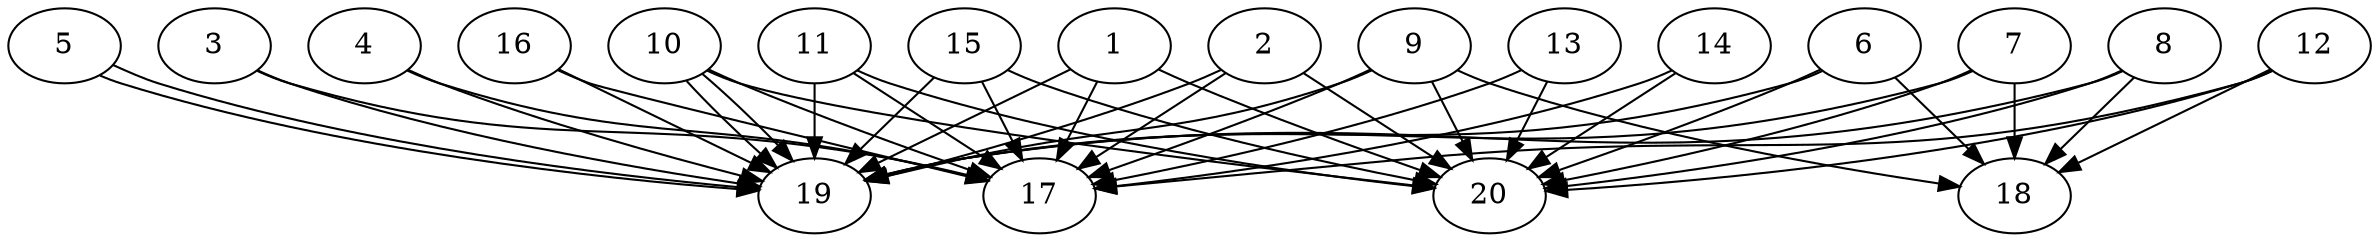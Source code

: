 // DAG automatically generated by daggen at Thu Oct  3 13:58:42 2019
// ./daggen --dot -n 20 --ccr 0.4 --fat 0.9 --regular 0.7 --density 0.9 --mindata 5242880 --maxdata 52428800 
digraph G {
  1 [size="100608000", alpha="0.08", expect_size="40243200"] 
  1 -> 17 [size ="40243200"]
  1 -> 19 [size ="40243200"]
  1 -> 20 [size ="40243200"]
  2 [size="66933760", alpha="0.07", expect_size="26773504"] 
  2 -> 17 [size ="26773504"]
  2 -> 19 [size ="26773504"]
  2 -> 20 [size ="26773504"]
  3 [size="62735360", alpha="0.17", expect_size="25094144"] 
  3 -> 17 [size ="25094144"]
  3 -> 19 [size ="25094144"]
  4 [size="28032000", alpha="0.08", expect_size="11212800"] 
  4 -> 17 [size ="11212800"]
  4 -> 19 [size ="11212800"]
  5 [size="13178880", alpha="0.14", expect_size="5271552"] 
  5 -> 19 [size ="5271552"]
  5 -> 19 [size ="5271552"]
  6 [size="95856640", alpha="0.03", expect_size="38342656"] 
  6 -> 18 [size ="38342656"]
  6 -> 19 [size ="38342656"]
  6 -> 20 [size ="38342656"]
  7 [size="124193280", alpha="0.13", expect_size="49677312"] 
  7 -> 18 [size ="49677312"]
  7 -> 19 [size ="49677312"]
  7 -> 20 [size ="49677312"]
  8 [size="81080320", alpha="0.13", expect_size="32432128"] 
  8 -> 18 [size ="32432128"]
  8 -> 19 [size ="32432128"]
  8 -> 20 [size ="32432128"]
  9 [size="114836480", alpha="0.19", expect_size="45934592"] 
  9 -> 17 [size ="45934592"]
  9 -> 18 [size ="45934592"]
  9 -> 19 [size ="45934592"]
  9 -> 20 [size ="45934592"]
  10 [size="101120000", alpha="0.15", expect_size="40448000"] 
  10 -> 17 [size ="40448000"]
  10 -> 19 [size ="40448000"]
  10 -> 19 [size ="40448000"]
  10 -> 20 [size ="40448000"]
  11 [size="25359360", alpha="0.15", expect_size="10143744"] 
  11 -> 17 [size ="10143744"]
  11 -> 19 [size ="10143744"]
  11 -> 20 [size ="10143744"]
  12 [size="71539200", alpha="0.03", expect_size="28615680"] 
  12 -> 17 [size ="28615680"]
  12 -> 18 [size ="28615680"]
  12 -> 20 [size ="28615680"]
  13 [size="112417280", alpha="0.14", expect_size="44966912"] 
  13 -> 17 [size ="44966912"]
  13 -> 20 [size ="44966912"]
  14 [size="94080000", alpha="0.10", expect_size="37632000"] 
  14 -> 17 [size ="37632000"]
  14 -> 20 [size ="37632000"]
  15 [size="25059840", alpha="0.10", expect_size="10023936"] 
  15 -> 17 [size ="10023936"]
  15 -> 19 [size ="10023936"]
  15 -> 20 [size ="10023936"]
  16 [size="105950720", alpha="0.16", expect_size="42380288"] 
  16 -> 17 [size ="42380288"]
  16 -> 19 [size ="42380288"]
  17 [size="125504000", alpha="0.15", expect_size="50201600"] 
  18 [size="83438080", alpha="0.13", expect_size="33375232"] 
  19 [size="44851200", alpha="0.10", expect_size="17940480"] 
  20 [size="37652480", alpha="0.13", expect_size="15060992"] 
}
